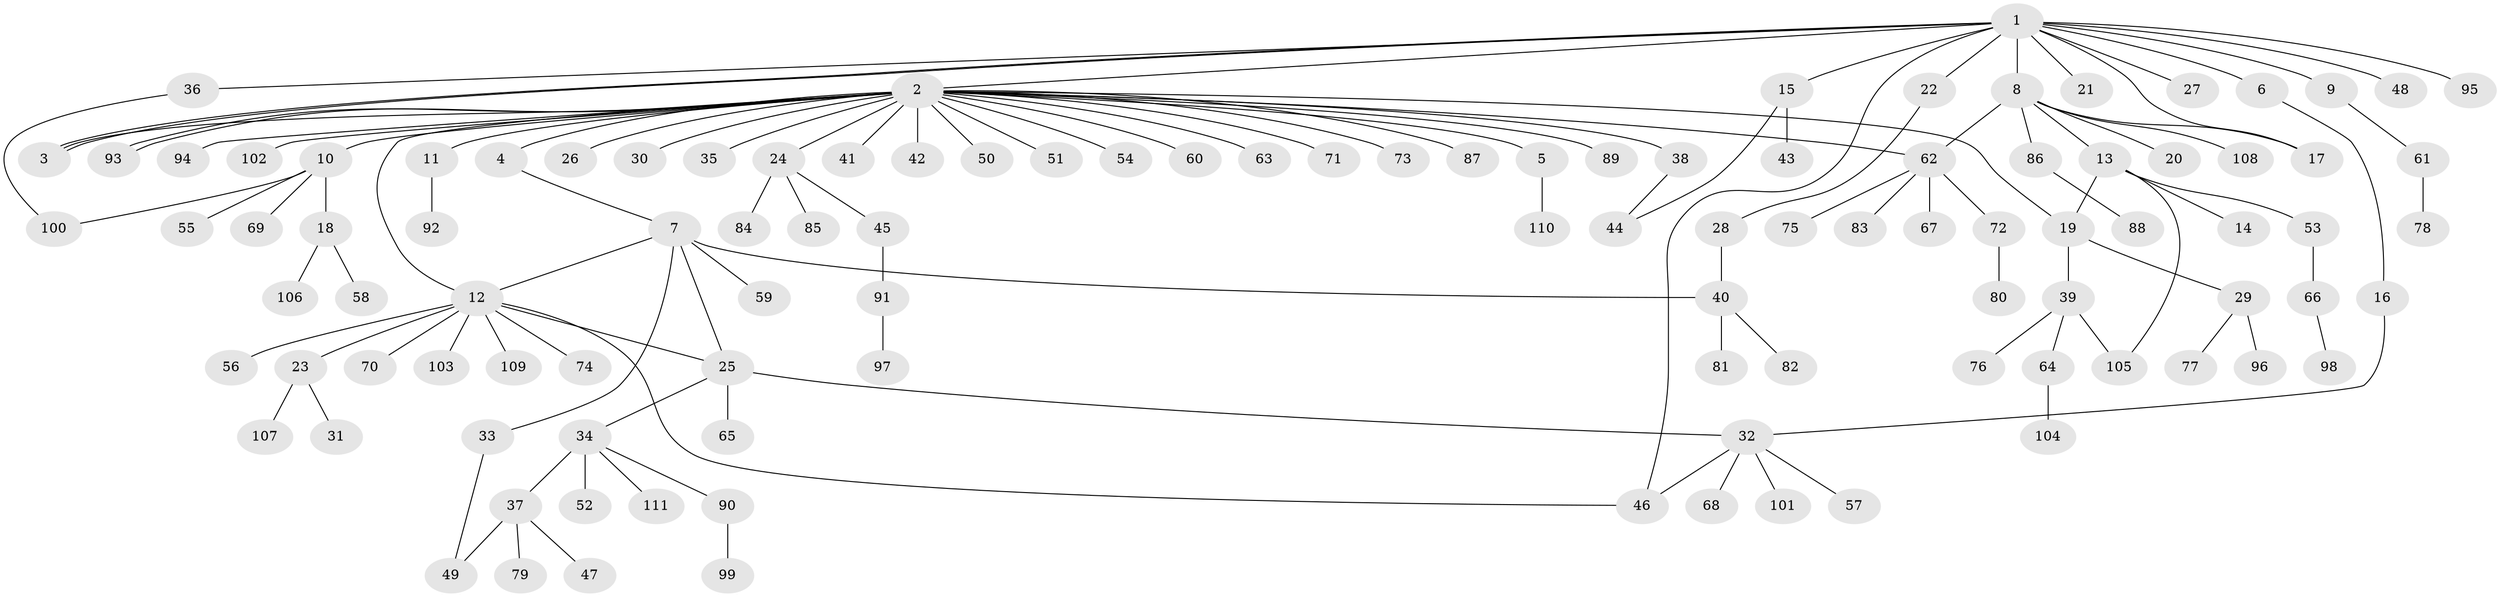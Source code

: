 // coarse degree distribution, {2: 0.15555555555555556, 5: 0.044444444444444446, 1: 0.6, 3: 0.1111111111111111, 24: 0.022222222222222223, 10: 0.022222222222222223, 4: 0.022222222222222223, 6: 0.022222222222222223}
// Generated by graph-tools (version 1.1) at 2025/36/03/04/25 23:36:50]
// undirected, 111 vertices, 126 edges
graph export_dot {
  node [color=gray90,style=filled];
  1;
  2;
  3;
  4;
  5;
  6;
  7;
  8;
  9;
  10;
  11;
  12;
  13;
  14;
  15;
  16;
  17;
  18;
  19;
  20;
  21;
  22;
  23;
  24;
  25;
  26;
  27;
  28;
  29;
  30;
  31;
  32;
  33;
  34;
  35;
  36;
  37;
  38;
  39;
  40;
  41;
  42;
  43;
  44;
  45;
  46;
  47;
  48;
  49;
  50;
  51;
  52;
  53;
  54;
  55;
  56;
  57;
  58;
  59;
  60;
  61;
  62;
  63;
  64;
  65;
  66;
  67;
  68;
  69;
  70;
  71;
  72;
  73;
  74;
  75;
  76;
  77;
  78;
  79;
  80;
  81;
  82;
  83;
  84;
  85;
  86;
  87;
  88;
  89;
  90;
  91;
  92;
  93;
  94;
  95;
  96;
  97;
  98;
  99;
  100;
  101;
  102;
  103;
  104;
  105;
  106;
  107;
  108;
  109;
  110;
  111;
  1 -- 2;
  1 -- 3;
  1 -- 3;
  1 -- 6;
  1 -- 8;
  1 -- 9;
  1 -- 15;
  1 -- 17;
  1 -- 21;
  1 -- 22;
  1 -- 27;
  1 -- 36;
  1 -- 46;
  1 -- 48;
  1 -- 95;
  2 -- 3;
  2 -- 4;
  2 -- 5;
  2 -- 10;
  2 -- 11;
  2 -- 12;
  2 -- 19;
  2 -- 24;
  2 -- 26;
  2 -- 30;
  2 -- 35;
  2 -- 38;
  2 -- 41;
  2 -- 42;
  2 -- 50;
  2 -- 51;
  2 -- 54;
  2 -- 60;
  2 -- 62;
  2 -- 63;
  2 -- 71;
  2 -- 73;
  2 -- 87;
  2 -- 89;
  2 -- 93;
  2 -- 93;
  2 -- 94;
  2 -- 102;
  4 -- 7;
  5 -- 110;
  6 -- 16;
  7 -- 12;
  7 -- 25;
  7 -- 33;
  7 -- 40;
  7 -- 59;
  8 -- 13;
  8 -- 17;
  8 -- 20;
  8 -- 62;
  8 -- 86;
  8 -- 108;
  9 -- 61;
  10 -- 18;
  10 -- 55;
  10 -- 69;
  10 -- 100;
  11 -- 92;
  12 -- 23;
  12 -- 25;
  12 -- 46;
  12 -- 56;
  12 -- 70;
  12 -- 74;
  12 -- 103;
  12 -- 109;
  13 -- 14;
  13 -- 19;
  13 -- 53;
  13 -- 105;
  15 -- 43;
  15 -- 44;
  16 -- 32;
  18 -- 58;
  18 -- 106;
  19 -- 29;
  19 -- 39;
  22 -- 28;
  23 -- 31;
  23 -- 107;
  24 -- 45;
  24 -- 84;
  24 -- 85;
  25 -- 32;
  25 -- 34;
  25 -- 65;
  28 -- 40;
  29 -- 77;
  29 -- 96;
  32 -- 46;
  32 -- 57;
  32 -- 68;
  32 -- 101;
  33 -- 49;
  34 -- 37;
  34 -- 52;
  34 -- 90;
  34 -- 111;
  36 -- 100;
  37 -- 47;
  37 -- 49;
  37 -- 79;
  38 -- 44;
  39 -- 64;
  39 -- 76;
  39 -- 105;
  40 -- 81;
  40 -- 82;
  45 -- 91;
  53 -- 66;
  61 -- 78;
  62 -- 67;
  62 -- 72;
  62 -- 75;
  62 -- 83;
  64 -- 104;
  66 -- 98;
  72 -- 80;
  86 -- 88;
  90 -- 99;
  91 -- 97;
}
